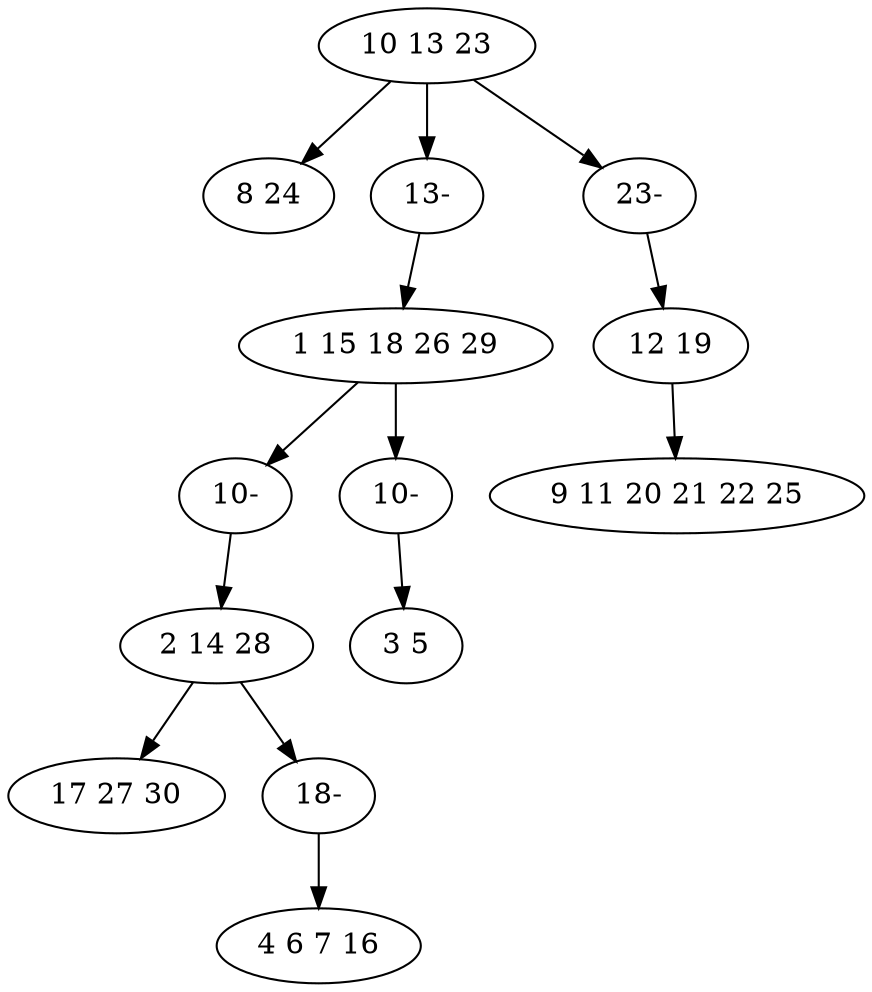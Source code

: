 digraph true_tree {
	"0" -> "1"
	"0" -> "10"
	"2" -> "9"
	"3" -> "4"
	"2" -> "11"
	"3" -> "13"
	"0" -> "12"
	"7" -> "8"
	"9" -> "3"
	"10" -> "2"
	"11" -> "5"
	"12" -> "7"
	"13" -> "6"
	"0" [label="10 13 23"];
	"1" [label="8 24"];
	"2" [label="1 15 18 26 29"];
	"3" [label="2 14 28"];
	"4" [label="17 27 30"];
	"5" [label="3 5"];
	"6" [label="4 6 7 16"];
	"7" [label="12 19"];
	"8" [label="9 11 20 21 22 25"];
	"9" [label="10-"];
	"10" [label="13-"];
	"11" [label="10-"];
	"12" [label="23-"];
	"13" [label="18-"];
}
